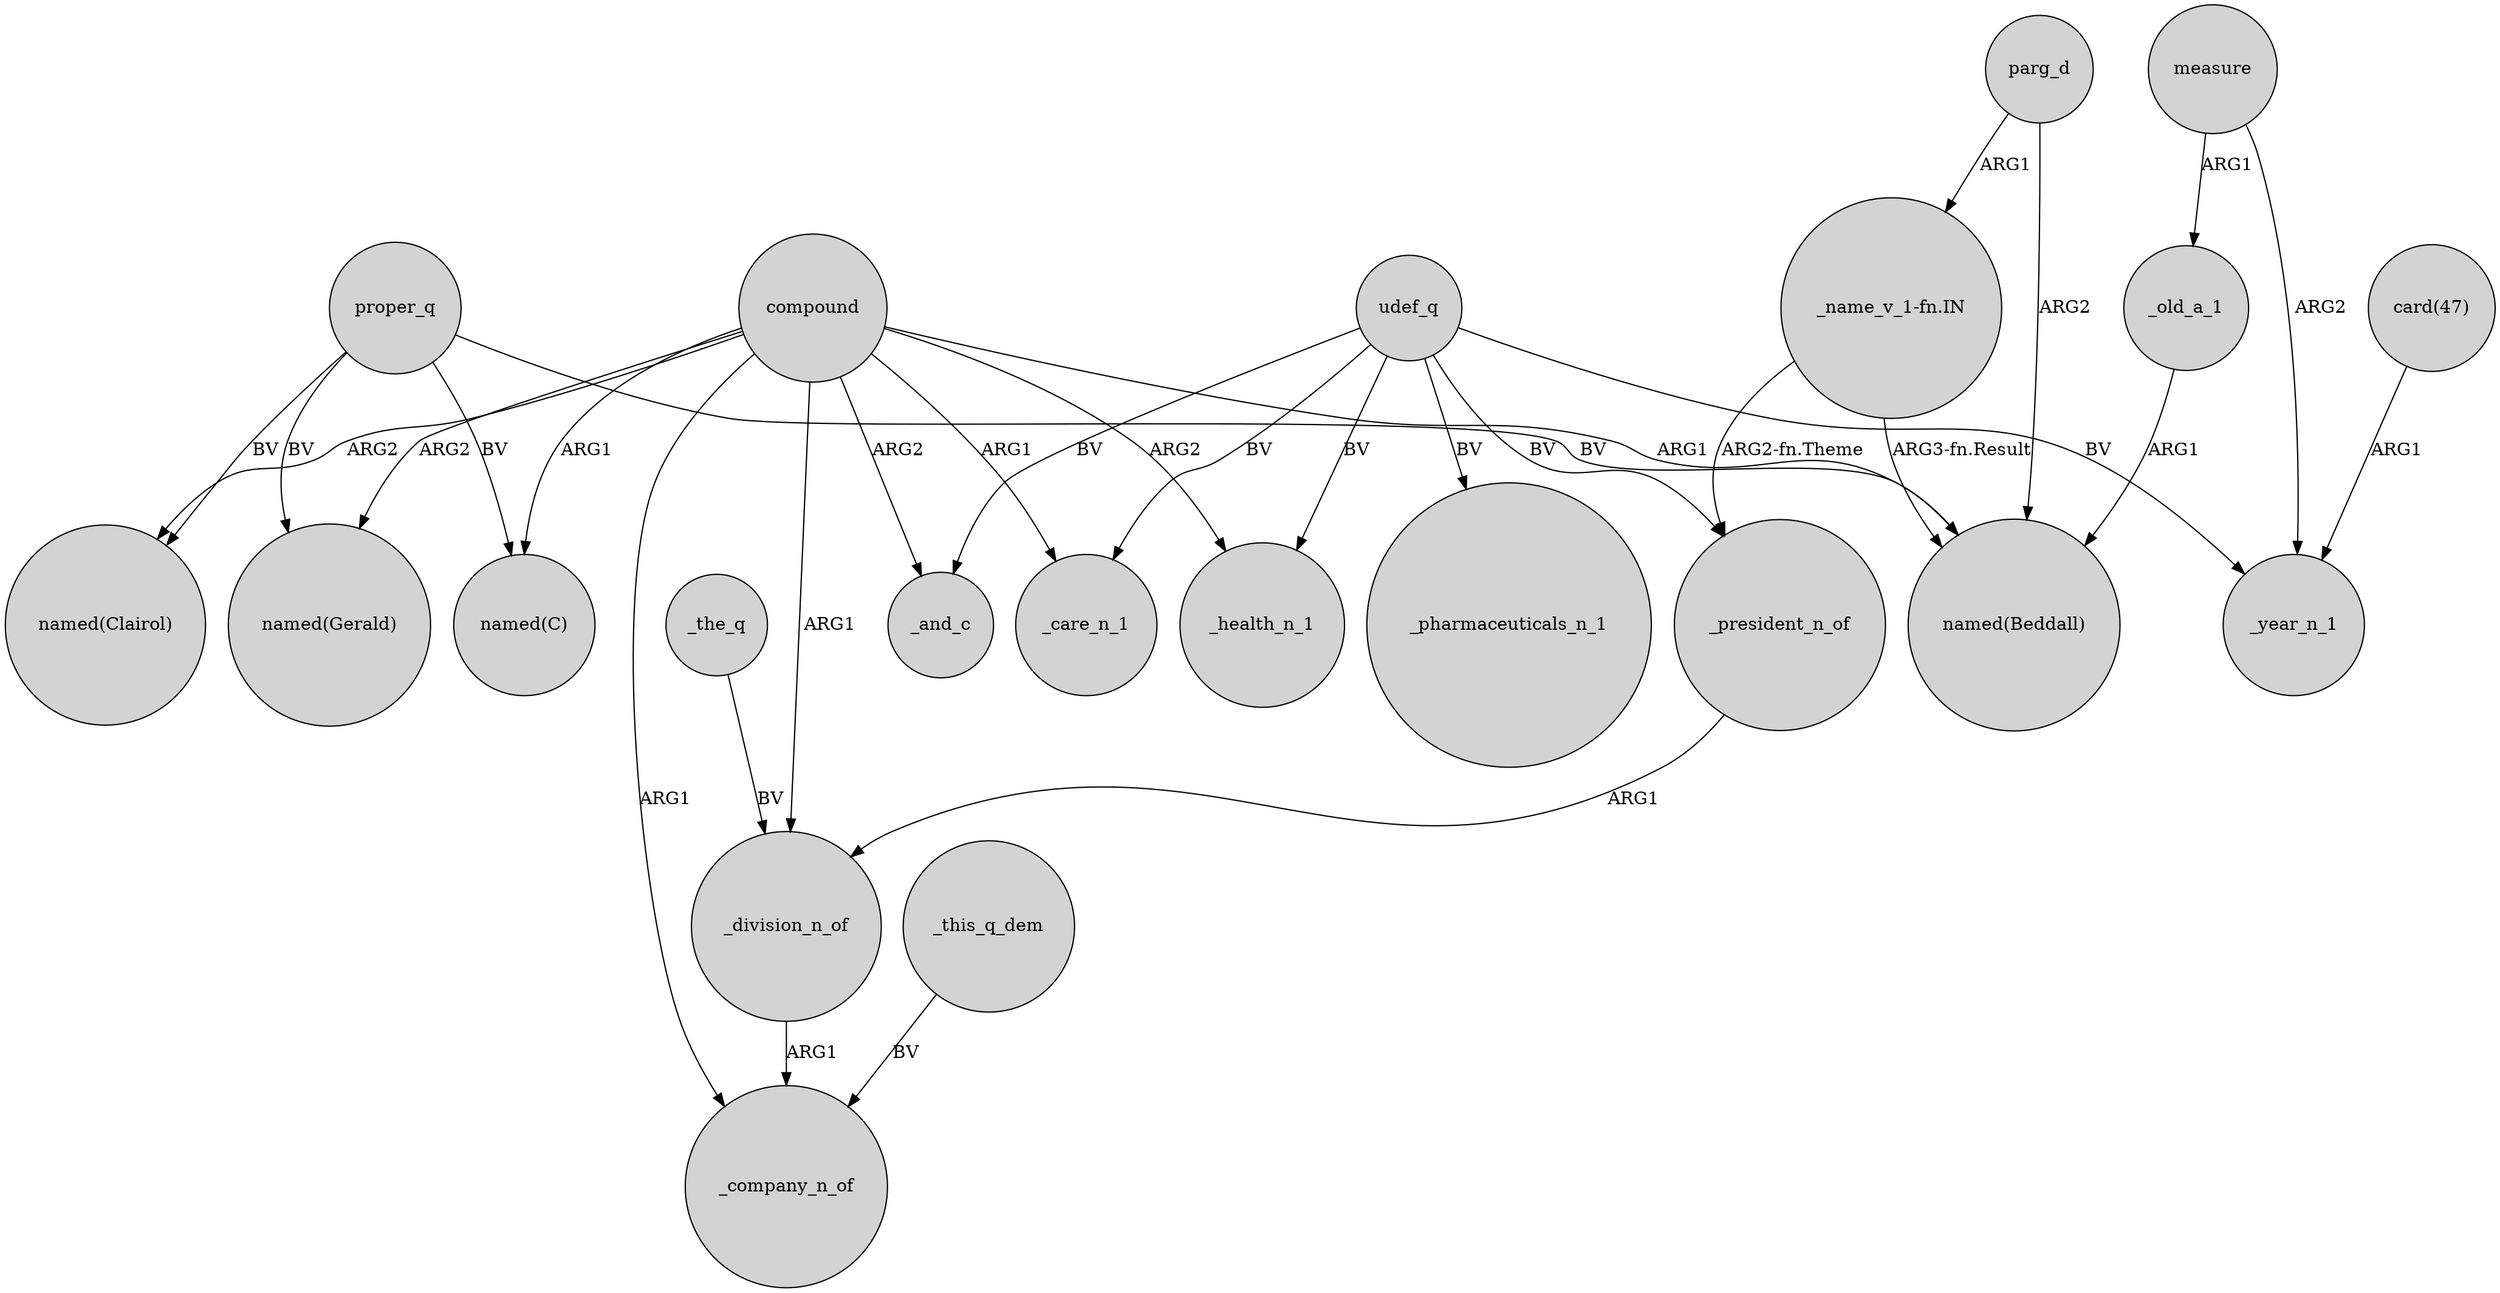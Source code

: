 digraph {
	node [shape=circle style=filled]
	compound -> "named(Clairol)" [label=ARG2]
	measure -> _year_n_1 [label=ARG2]
	compound -> "named(Beddall)" [label=ARG1]
	udef_q -> _care_n_1 [label=BV]
	_this_q_dem -> _company_n_of [label=BV]
	_division_n_of -> _company_n_of [label=ARG1]
	proper_q -> "named(Gerald)" [label=BV]
	parg_d -> "named(Beddall)" [label=ARG2]
	measure -> _old_a_1 [label=ARG1]
	"_name_v_1-fn.IN" -> _president_n_of [label="ARG2-fn.Theme"]
	compound -> _company_n_of [label=ARG1]
	proper_q -> "named(Clairol)" [label=BV]
	compound -> _and_c [label=ARG2]
	udef_q -> _president_n_of [label=BV]
	compound -> _health_n_1 [label=ARG2]
	compound -> "named(Gerald)" [label=ARG2]
	udef_q -> _health_n_1 [label=BV]
	_president_n_of -> _division_n_of [label=ARG1]
	udef_q -> _pharmaceuticals_n_1 [label=BV]
	"card(47)" -> _year_n_1 [label=ARG1]
	compound -> "named(C)" [label=ARG1]
	proper_q -> "named(C)" [label=BV]
	_old_a_1 -> "named(Beddall)" [label=ARG1]
	udef_q -> _year_n_1 [label=BV]
	compound -> _care_n_1 [label=ARG1]
	compound -> _division_n_of [label=ARG1]
	udef_q -> _and_c [label=BV]
	proper_q -> "named(Beddall)" [label=BV]
	"_name_v_1-fn.IN" -> "named(Beddall)" [label="ARG3-fn.Result"]
	parg_d -> "_name_v_1-fn.IN" [label=ARG1]
	_the_q -> _division_n_of [label=BV]
}
